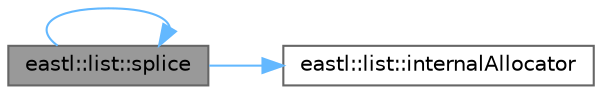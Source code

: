 digraph "eastl::list::splice"
{
 // LATEX_PDF_SIZE
  bgcolor="transparent";
  edge [fontname=Helvetica,fontsize=10,labelfontname=Helvetica,labelfontsize=10];
  node [fontname=Helvetica,fontsize=10,shape=box,height=0.2,width=0.4];
  rankdir="LR";
  Node1 [id="Node000001",label="eastl::list::splice",height=0.2,width=0.4,color="gray40", fillcolor="grey60", style="filled", fontcolor="black",tooltip=" "];
  Node1 -> Node2 [id="edge3_Node000001_Node000002",color="steelblue1",style="solid",tooltip=" "];
  Node2 [id="Node000002",label="eastl::list::internalAllocator",height=0.2,width=0.4,color="grey40", fillcolor="white", style="filled",URL="$classeastl_1_1list.html#af5bb64493c3c7961cbfb04e43fedbe44",tooltip=" "];
  Node1 -> Node1 [id="edge4_Node000001_Node000001",color="steelblue1",style="solid",tooltip=" "];
}
